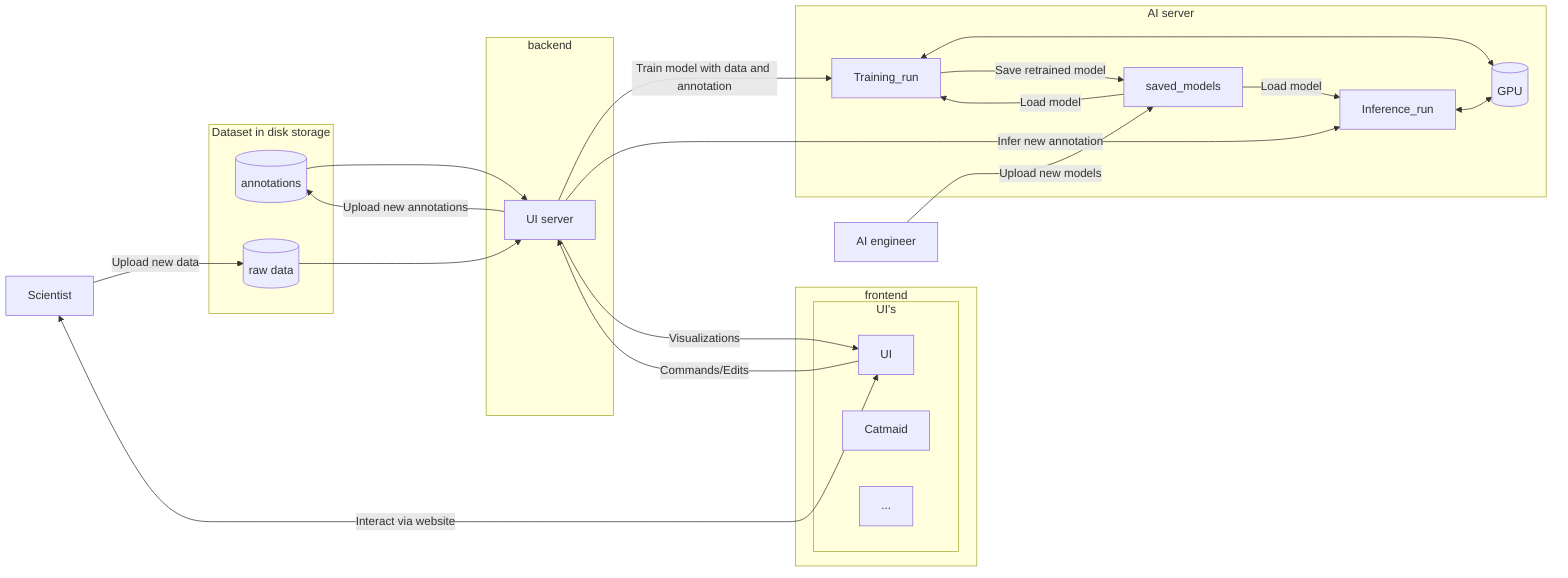flowchart LR
    subgraph disk[Dataset in disk storage]
    ann[(annotations)]
    raw[(raw data)]
    end

    subgraph model[AI server]
    GPU[(GPU)]
    saved_models
    saved_models--> |Load model|Inference_run
    saved_models--> |Load model|Training_run
    Inference_run <--> GPU
    Training_run <--> GPU
    Training_run-->|Save retrained model|saved_models
    
    end

    subgraph backend
    b1[UI server]
    raw-->b1
    ann-->b1
    b1-->|Upload new annotations|ann
    b1-->|Train model with data and annotation|Training_run
    b1-->|Infer new annotation|Inference_run
    end

    subgraph frontend
    UI
    UI-->|Commands/Edits|b1
    b1-->|Visualizations|UI
    subgraph uis[UI's]
    UI
    Catmaid
    ...
    end
    end

    user_bio[Scientist]
    user_bio-->|Upload new data|raw
    user_bio<-->|Interact via website|UI

    user_ai[AI engineer]
    user_ai-->|Upload new models|saved_models